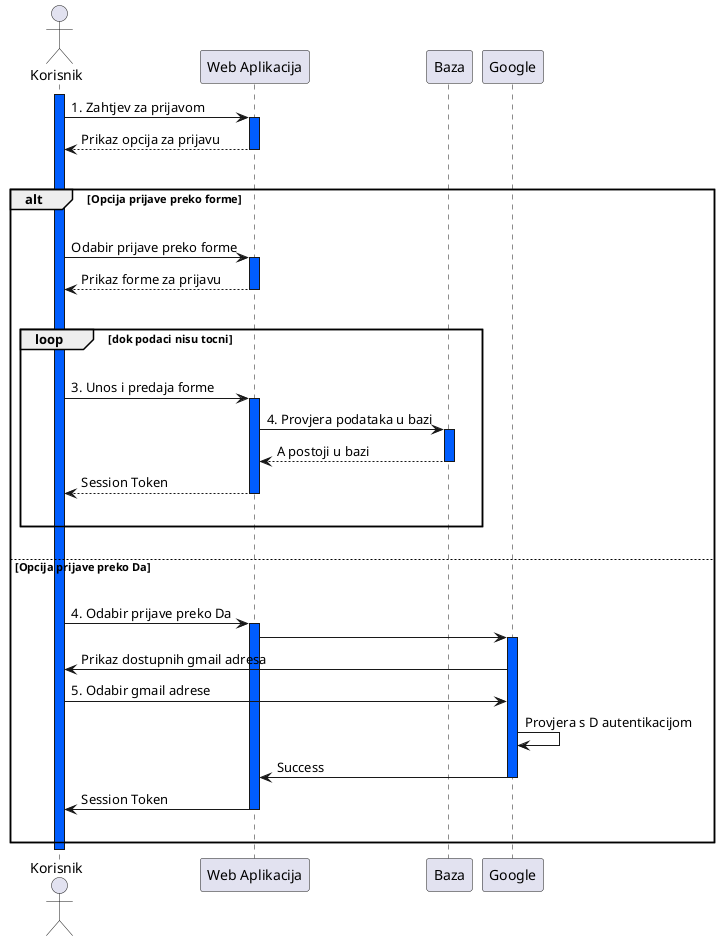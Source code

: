 @startuml loginSequence

actor "Korisnik" as A
participant "Web Aplikacija" as B
participant "Baza" as C
participant "Google" as D

activate A #005DFF

A -> B: 1. Zahtjev za prijavom
activate B #005DFF
B --> A: Prikaz opcija za prijavu
deactivate B

|||
alt Opcija prijave preko forme
|||

A -> B: Odabir prijave preko forme
activate B #005DFF
B --> A: Prikaz forme za prijavu
deactivate B

|||
loop dok podaci nisu tocni
|||

A -> B: 3. Unos i predaja forme
activate B #005DFF
B -> C: 4. Provjera podataka u bazi
activate C #005DFF
C --> B: A postoji u bazi
deactivate C
B --> A: Session Token
deactivate B

|||
end
|||
else Opcija prijave preko Da
|||

    A -> B: 4. Odabir prijave preko Da
    	activate B #005DFF
    B -> D
    	activate D #005DFF
    D -> A: Prikaz dostupnih gmail adresa
    A -> D: 5. Odabir gmail adrese
    D -> D: Provjera s D autentikacijom
    D -> B: Success
    	deactivate D
    B -> A: Session Token
    	deactivate B

|||
end

deactivate A

@enduml